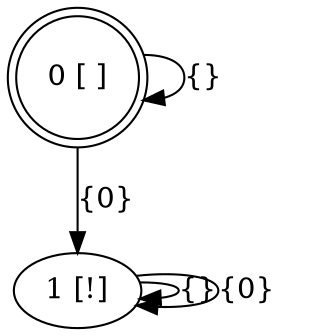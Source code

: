 digraph model {
	0 [label="0 [ ]", shape=doublecircle]
	1 [label="1 [!]", shape=ellipse]
	0 -> 0 [label="{}"]
	0 -> 1 [label="{0}"]
	1 -> 1 [label="{}"]
	1 -> 1 [label="{0}"]
}

